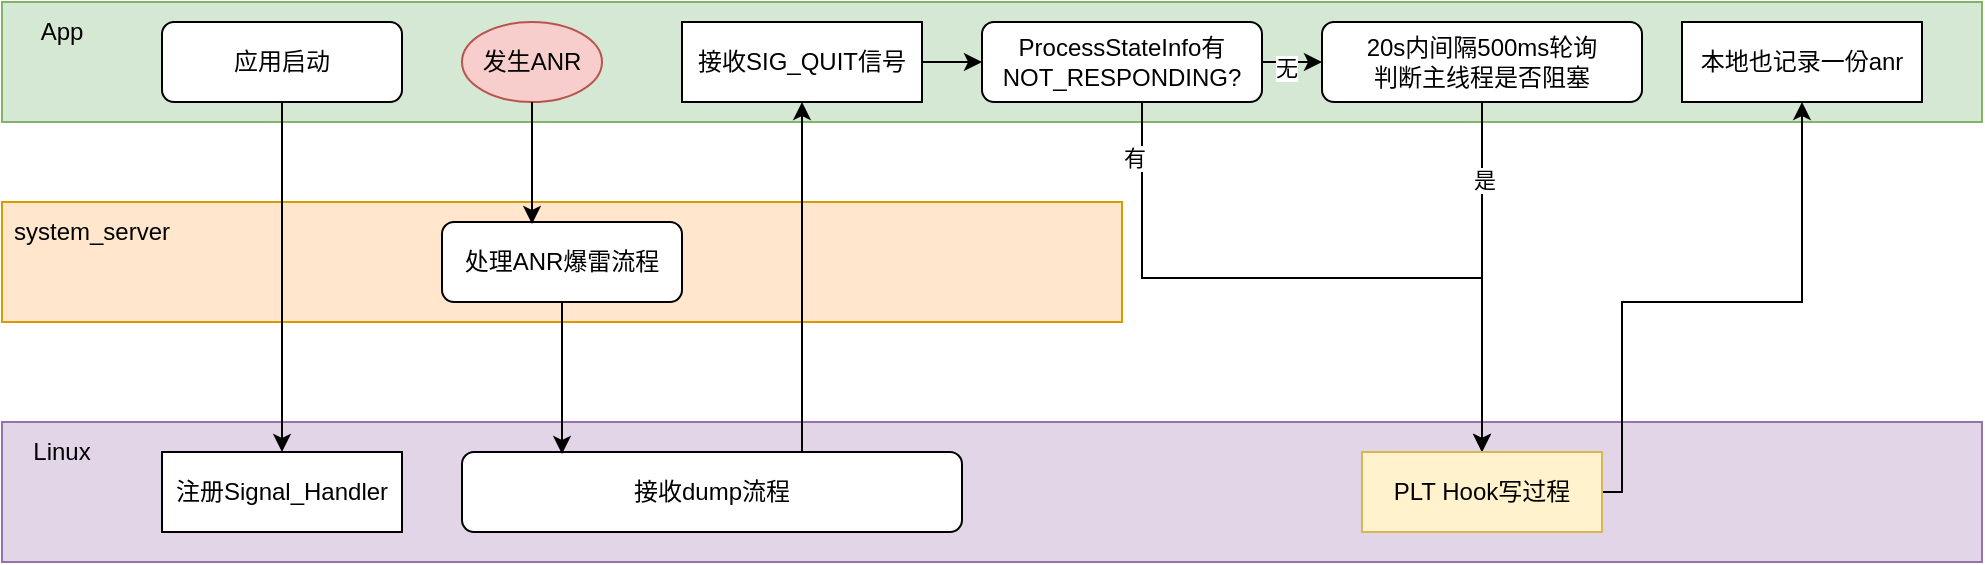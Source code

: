<mxfile version="26.0.2">
  <diagram name="第 1 页" id="r-rNKYdTGbdnn9lgRy3b">
    <mxGraphModel dx="1434" dy="761" grid="1" gridSize="10" guides="1" tooltips="1" connect="1" arrows="1" fold="1" page="1" pageScale="1" pageWidth="827" pageHeight="1169" math="0" shadow="0">
      <root>
        <mxCell id="0" />
        <mxCell id="1" parent="0" />
        <mxCell id="sG7W7haIXL1fbGflKKUQ-9" value="" style="rounded=0;whiteSpace=wrap;html=1;fillColor=#ffe6cc;strokeColor=#d79b00;" vertex="1" parent="1">
          <mxGeometry x="40" y="220" width="560" height="60" as="geometry" />
        </mxCell>
        <mxCell id="sG7W7haIXL1fbGflKKUQ-6" value="" style="rounded=0;whiteSpace=wrap;html=1;fillColor=#d5e8d4;strokeColor=#82b366;" vertex="1" parent="1">
          <mxGeometry x="40" y="120" width="990" height="60" as="geometry" />
        </mxCell>
        <mxCell id="sG7W7haIXL1fbGflKKUQ-4" value="" style="rounded=0;whiteSpace=wrap;html=1;fillColor=#e1d5e7;strokeColor=#9673a6;" vertex="1" parent="1">
          <mxGeometry x="40" y="330" width="990" height="70" as="geometry" />
        </mxCell>
        <mxCell id="sG7W7haIXL1fbGflKKUQ-3" style="edgeStyle=orthogonalEdgeStyle;rounded=0;orthogonalLoop=1;jettySize=auto;html=1;exitX=0.5;exitY=1;exitDx=0;exitDy=0;entryX=0.5;entryY=0;entryDx=0;entryDy=0;" edge="1" parent="1" source="sG7W7haIXL1fbGflKKUQ-1" target="sG7W7haIXL1fbGflKKUQ-2">
          <mxGeometry relative="1" as="geometry" />
        </mxCell>
        <mxCell id="sG7W7haIXL1fbGflKKUQ-1" value="应用启动" style="rounded=1;whiteSpace=wrap;html=1;" vertex="1" parent="1">
          <mxGeometry x="120" y="130" width="120" height="40" as="geometry" />
        </mxCell>
        <mxCell id="sG7W7haIXL1fbGflKKUQ-2" value="注册Signal_Handler" style="rounded=0;whiteSpace=wrap;html=1;" vertex="1" parent="1">
          <mxGeometry x="120" y="345" width="120" height="40" as="geometry" />
        </mxCell>
        <mxCell id="sG7W7haIXL1fbGflKKUQ-5" value="Linux" style="text;html=1;align=center;verticalAlign=middle;whiteSpace=wrap;rounded=0;" vertex="1" parent="1">
          <mxGeometry x="40" y="330" width="60" height="30" as="geometry" />
        </mxCell>
        <mxCell id="sG7W7haIXL1fbGflKKUQ-7" value="App" style="text;html=1;align=center;verticalAlign=middle;whiteSpace=wrap;rounded=0;" vertex="1" parent="1">
          <mxGeometry x="40" y="120" width="60" height="30" as="geometry" />
        </mxCell>
        <mxCell id="sG7W7haIXL1fbGflKKUQ-8" value="发生ANR" style="ellipse;whiteSpace=wrap;html=1;fillColor=#f8cecc;strokeColor=#b85450;" vertex="1" parent="1">
          <mxGeometry x="270" y="130" width="70" height="40" as="geometry" />
        </mxCell>
        <mxCell id="sG7W7haIXL1fbGflKKUQ-10" value="system_server" style="text;html=1;align=center;verticalAlign=middle;whiteSpace=wrap;rounded=0;" vertex="1" parent="1">
          <mxGeometry x="40" y="220" width="90" height="30" as="geometry" />
        </mxCell>
        <mxCell id="sG7W7haIXL1fbGflKKUQ-11" value="处理ANR爆雷流程" style="rounded=1;whiteSpace=wrap;html=1;" vertex="1" parent="1">
          <mxGeometry x="260" y="230" width="120" height="40" as="geometry" />
        </mxCell>
        <mxCell id="sG7W7haIXL1fbGflKKUQ-15" style="edgeStyle=orthogonalEdgeStyle;rounded=0;orthogonalLoop=1;jettySize=auto;html=1;entryX=0.5;entryY=1;entryDx=0;entryDy=0;exitX=0.68;exitY=0.05;exitDx=0;exitDy=0;exitPerimeter=0;" edge="1" parent="1" source="sG7W7haIXL1fbGflKKUQ-12" target="sG7W7haIXL1fbGflKKUQ-14">
          <mxGeometry relative="1" as="geometry">
            <mxPoint x="440" y="340" as="sourcePoint" />
          </mxGeometry>
        </mxCell>
        <mxCell id="sG7W7haIXL1fbGflKKUQ-12" value="接收dump流程" style="rounded=1;whiteSpace=wrap;html=1;" vertex="1" parent="1">
          <mxGeometry x="270" y="345" width="250" height="40" as="geometry" />
        </mxCell>
        <mxCell id="sG7W7haIXL1fbGflKKUQ-13" style="edgeStyle=orthogonalEdgeStyle;rounded=0;orthogonalLoop=1;jettySize=auto;html=1;exitX=0.5;exitY=1;exitDx=0;exitDy=0;entryX=0.2;entryY=0.025;entryDx=0;entryDy=0;entryPerimeter=0;" edge="1" parent="1" source="sG7W7haIXL1fbGflKKUQ-11" target="sG7W7haIXL1fbGflKKUQ-12">
          <mxGeometry relative="1" as="geometry">
            <mxPoint x="320" y="340" as="targetPoint" />
          </mxGeometry>
        </mxCell>
        <mxCell id="sG7W7haIXL1fbGflKKUQ-17" style="edgeStyle=orthogonalEdgeStyle;rounded=0;orthogonalLoop=1;jettySize=auto;html=1;exitX=1;exitY=0.5;exitDx=0;exitDy=0;" edge="1" parent="1" source="sG7W7haIXL1fbGflKKUQ-14" target="sG7W7haIXL1fbGflKKUQ-16">
          <mxGeometry relative="1" as="geometry" />
        </mxCell>
        <mxCell id="sG7W7haIXL1fbGflKKUQ-14" value="接收SIG_QUIT信号" style="rounded=0;whiteSpace=wrap;html=1;" vertex="1" parent="1">
          <mxGeometry x="380" y="130" width="120" height="40" as="geometry" />
        </mxCell>
        <mxCell id="sG7W7haIXL1fbGflKKUQ-19" style="edgeStyle=orthogonalEdgeStyle;rounded=0;orthogonalLoop=1;jettySize=auto;html=1;exitX=1;exitY=0.5;exitDx=0;exitDy=0;entryX=0;entryY=0.5;entryDx=0;entryDy=0;" edge="1" parent="1" source="sG7W7haIXL1fbGflKKUQ-16" target="sG7W7haIXL1fbGflKKUQ-18">
          <mxGeometry relative="1" as="geometry" />
        </mxCell>
        <mxCell id="sG7W7haIXL1fbGflKKUQ-21" value="无" style="edgeLabel;html=1;align=center;verticalAlign=middle;resizable=0;points=[];" vertex="1" connectable="0" parent="sG7W7haIXL1fbGflKKUQ-19">
          <mxGeometry x="-0.2" y="-3" relative="1" as="geometry">
            <mxPoint as="offset" />
          </mxGeometry>
        </mxCell>
        <mxCell id="sG7W7haIXL1fbGflKKUQ-23" style="edgeStyle=orthogonalEdgeStyle;rounded=0;orthogonalLoop=1;jettySize=auto;html=1;exitX=0.5;exitY=1;exitDx=0;exitDy=0;entryX=0.5;entryY=0;entryDx=0;entryDy=0;" edge="1" parent="1" source="sG7W7haIXL1fbGflKKUQ-16" target="sG7W7haIXL1fbGflKKUQ-20">
          <mxGeometry relative="1" as="geometry">
            <Array as="points">
              <mxPoint x="610" y="170" />
              <mxPoint x="610" y="258" />
              <mxPoint x="780" y="258" />
            </Array>
          </mxGeometry>
        </mxCell>
        <mxCell id="sG7W7haIXL1fbGflKKUQ-24" value="有" style="edgeLabel;html=1;align=center;verticalAlign=middle;resizable=0;points=[];" vertex="1" connectable="0" parent="sG7W7haIXL1fbGflKKUQ-23">
          <mxGeometry x="-0.786" y="-4" relative="1" as="geometry">
            <mxPoint as="offset" />
          </mxGeometry>
        </mxCell>
        <mxCell id="sG7W7haIXL1fbGflKKUQ-16" value="ProcessStateInfo有NOT_RESPONDING?" style="rounded=1;whiteSpace=wrap;html=1;" vertex="1" parent="1">
          <mxGeometry x="530" y="130" width="140" height="40" as="geometry" />
        </mxCell>
        <mxCell id="sG7W7haIXL1fbGflKKUQ-22" style="edgeStyle=orthogonalEdgeStyle;rounded=0;orthogonalLoop=1;jettySize=auto;html=1;exitX=0.5;exitY=1;exitDx=0;exitDy=0;" edge="1" parent="1" source="sG7W7haIXL1fbGflKKUQ-18" target="sG7W7haIXL1fbGflKKUQ-20">
          <mxGeometry relative="1" as="geometry" />
        </mxCell>
        <mxCell id="sG7W7haIXL1fbGflKKUQ-25" value="是" style="edgeLabel;html=1;align=center;verticalAlign=middle;resizable=0;points=[];" vertex="1" connectable="0" parent="sG7W7haIXL1fbGflKKUQ-22">
          <mxGeometry x="-0.554" y="1" relative="1" as="geometry">
            <mxPoint as="offset" />
          </mxGeometry>
        </mxCell>
        <mxCell id="sG7W7haIXL1fbGflKKUQ-18" value="20s内间隔500ms轮询&lt;div&gt;判断主线程是否阻塞&lt;/div&gt;" style="rounded=1;whiteSpace=wrap;html=1;" vertex="1" parent="1">
          <mxGeometry x="700" y="130" width="160" height="40" as="geometry" />
        </mxCell>
        <mxCell id="sG7W7haIXL1fbGflKKUQ-27" style="edgeStyle=orthogonalEdgeStyle;rounded=0;orthogonalLoop=1;jettySize=auto;html=1;exitX=1;exitY=0.5;exitDx=0;exitDy=0;entryX=0.5;entryY=1;entryDx=0;entryDy=0;" edge="1" parent="1" source="sG7W7haIXL1fbGflKKUQ-20" target="sG7W7haIXL1fbGflKKUQ-26">
          <mxGeometry relative="1" as="geometry">
            <Array as="points">
              <mxPoint x="850" y="365" />
              <mxPoint x="850" y="270" />
              <mxPoint x="940" y="270" />
            </Array>
          </mxGeometry>
        </mxCell>
        <mxCell id="sG7W7haIXL1fbGflKKUQ-20" value="PLT Hook写过程" style="rounded=0;whiteSpace=wrap;html=1;fillColor=#fff2cc;strokeColor=#d6b656;" vertex="1" parent="1">
          <mxGeometry x="720" y="345" width="120" height="40" as="geometry" />
        </mxCell>
        <mxCell id="sG7W7haIXL1fbGflKKUQ-26" value="本地也记录一份anr" style="rounded=0;whiteSpace=wrap;html=1;" vertex="1" parent="1">
          <mxGeometry x="880" y="130" width="120" height="40" as="geometry" />
        </mxCell>
        <mxCell id="sG7W7haIXL1fbGflKKUQ-28" style="edgeStyle=orthogonalEdgeStyle;rounded=0;orthogonalLoop=1;jettySize=auto;html=1;exitX=0.5;exitY=1;exitDx=0;exitDy=0;entryX=0.375;entryY=0.025;entryDx=0;entryDy=0;entryPerimeter=0;" edge="1" parent="1" source="sG7W7haIXL1fbGflKKUQ-8" target="sG7W7haIXL1fbGflKKUQ-11">
          <mxGeometry relative="1" as="geometry" />
        </mxCell>
      </root>
    </mxGraphModel>
  </diagram>
</mxfile>
